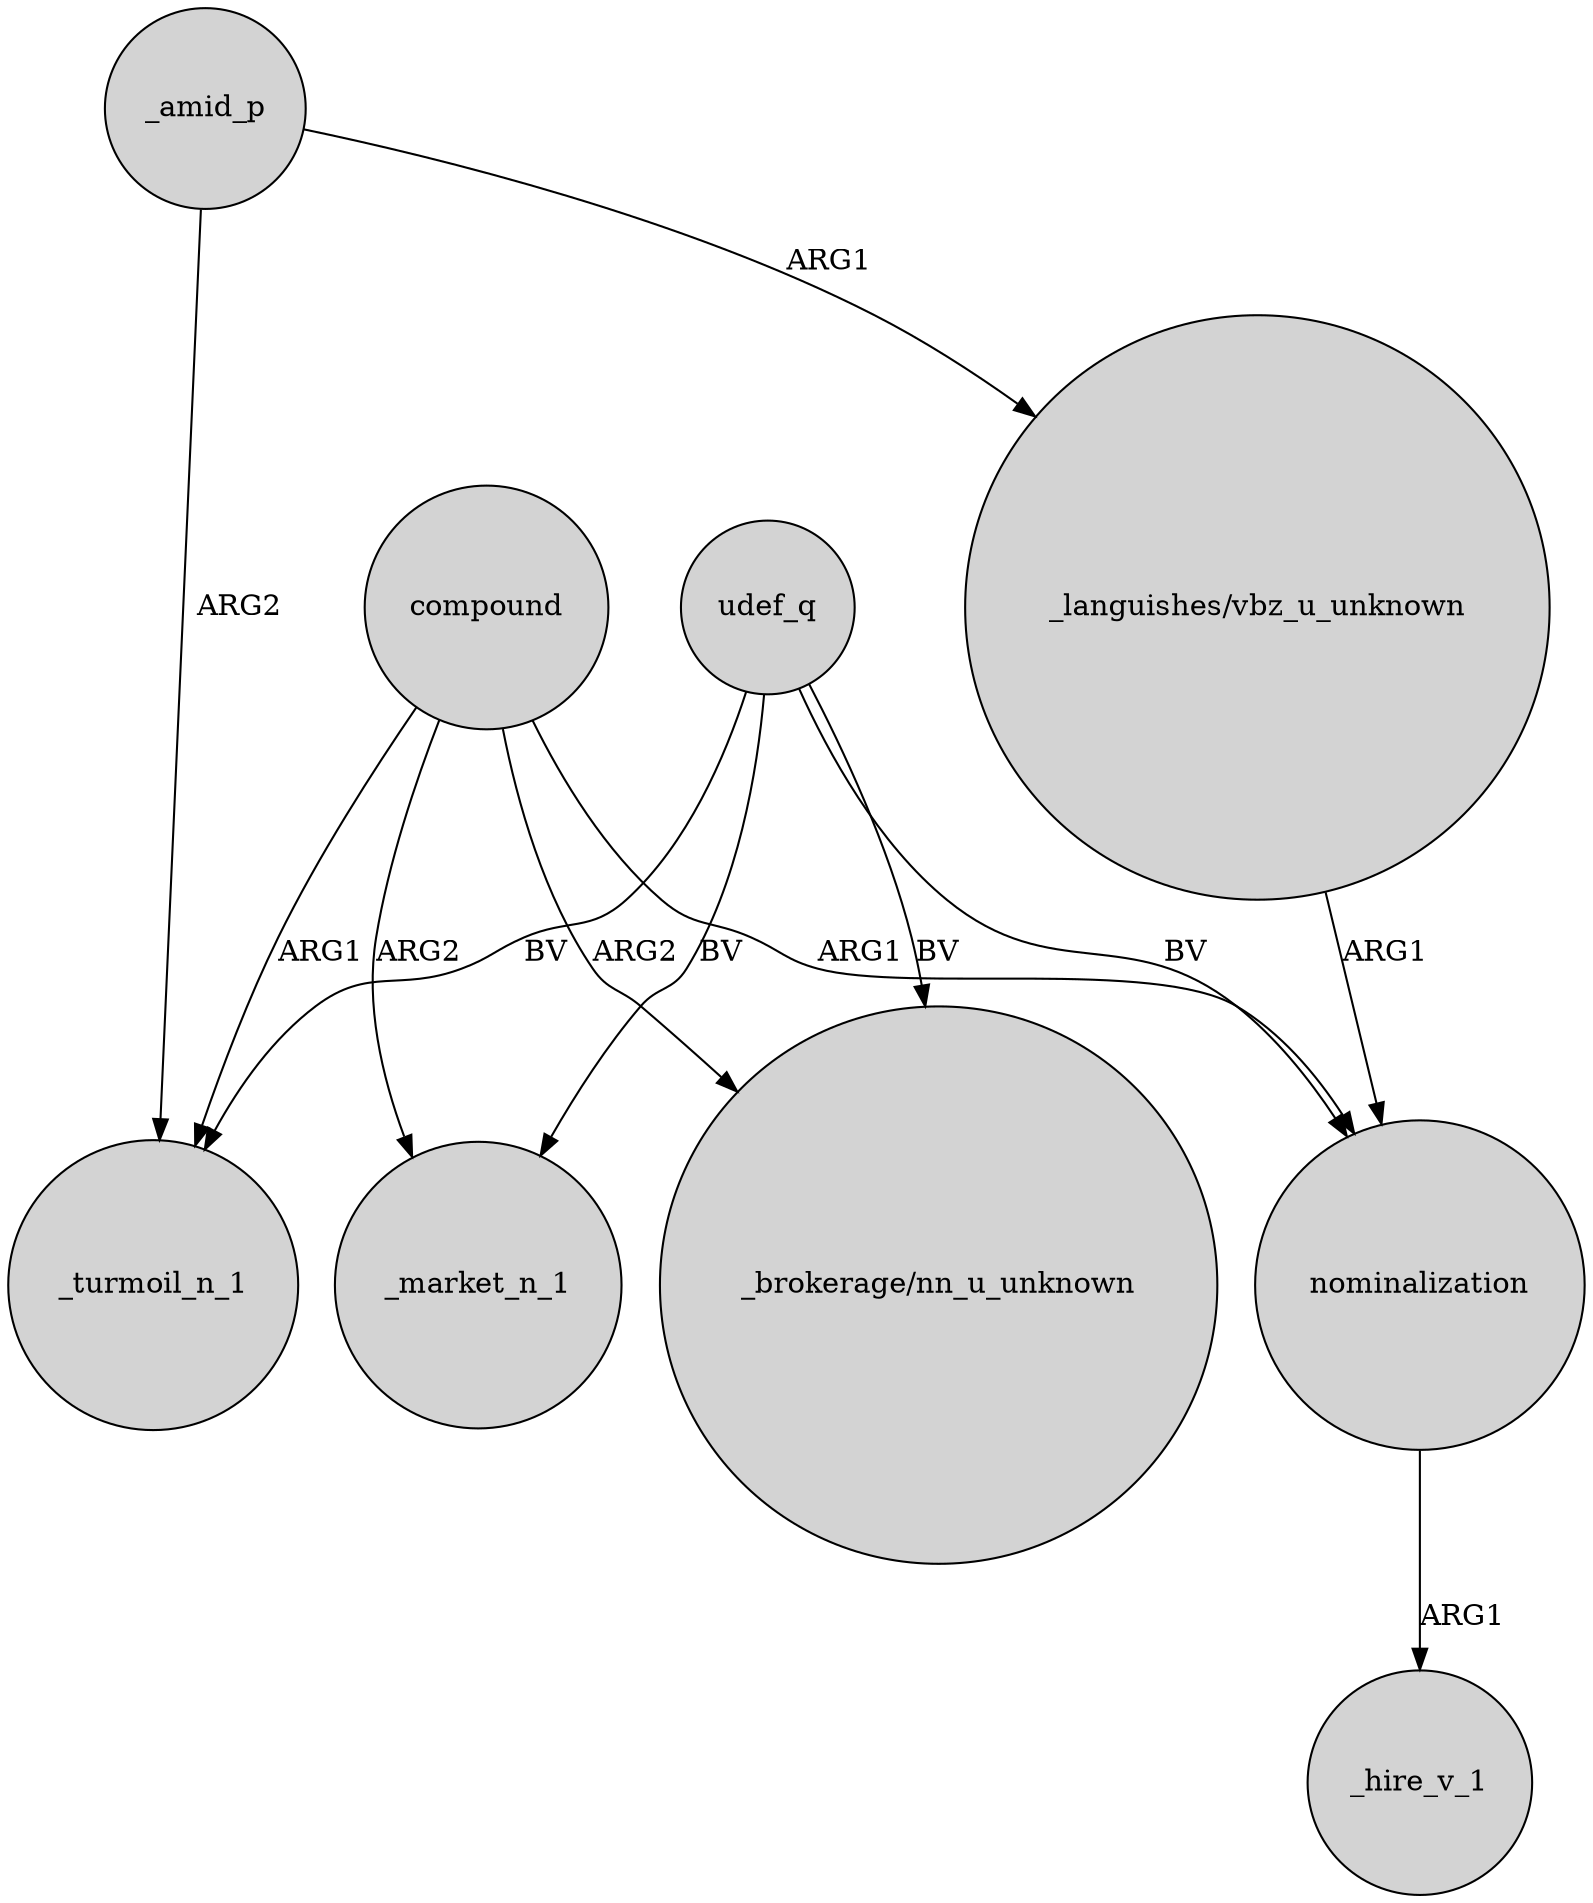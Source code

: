 digraph {
	node [shape=circle style=filled]
	udef_q -> _turmoil_n_1 [label=BV]
	compound -> _turmoil_n_1 [label=ARG1]
	compound -> "_brokerage/nn_u_unknown" [label=ARG2]
	udef_q -> _market_n_1 [label=BV]
	nominalization -> _hire_v_1 [label=ARG1]
	"_languishes/vbz_u_unknown" -> nominalization [label=ARG1]
	_amid_p -> "_languishes/vbz_u_unknown" [label=ARG1]
	compound -> _market_n_1 [label=ARG2]
	udef_q -> "_brokerage/nn_u_unknown" [label=BV]
	compound -> nominalization [label=ARG1]
	udef_q -> nominalization [label=BV]
	_amid_p -> _turmoil_n_1 [label=ARG2]
}
